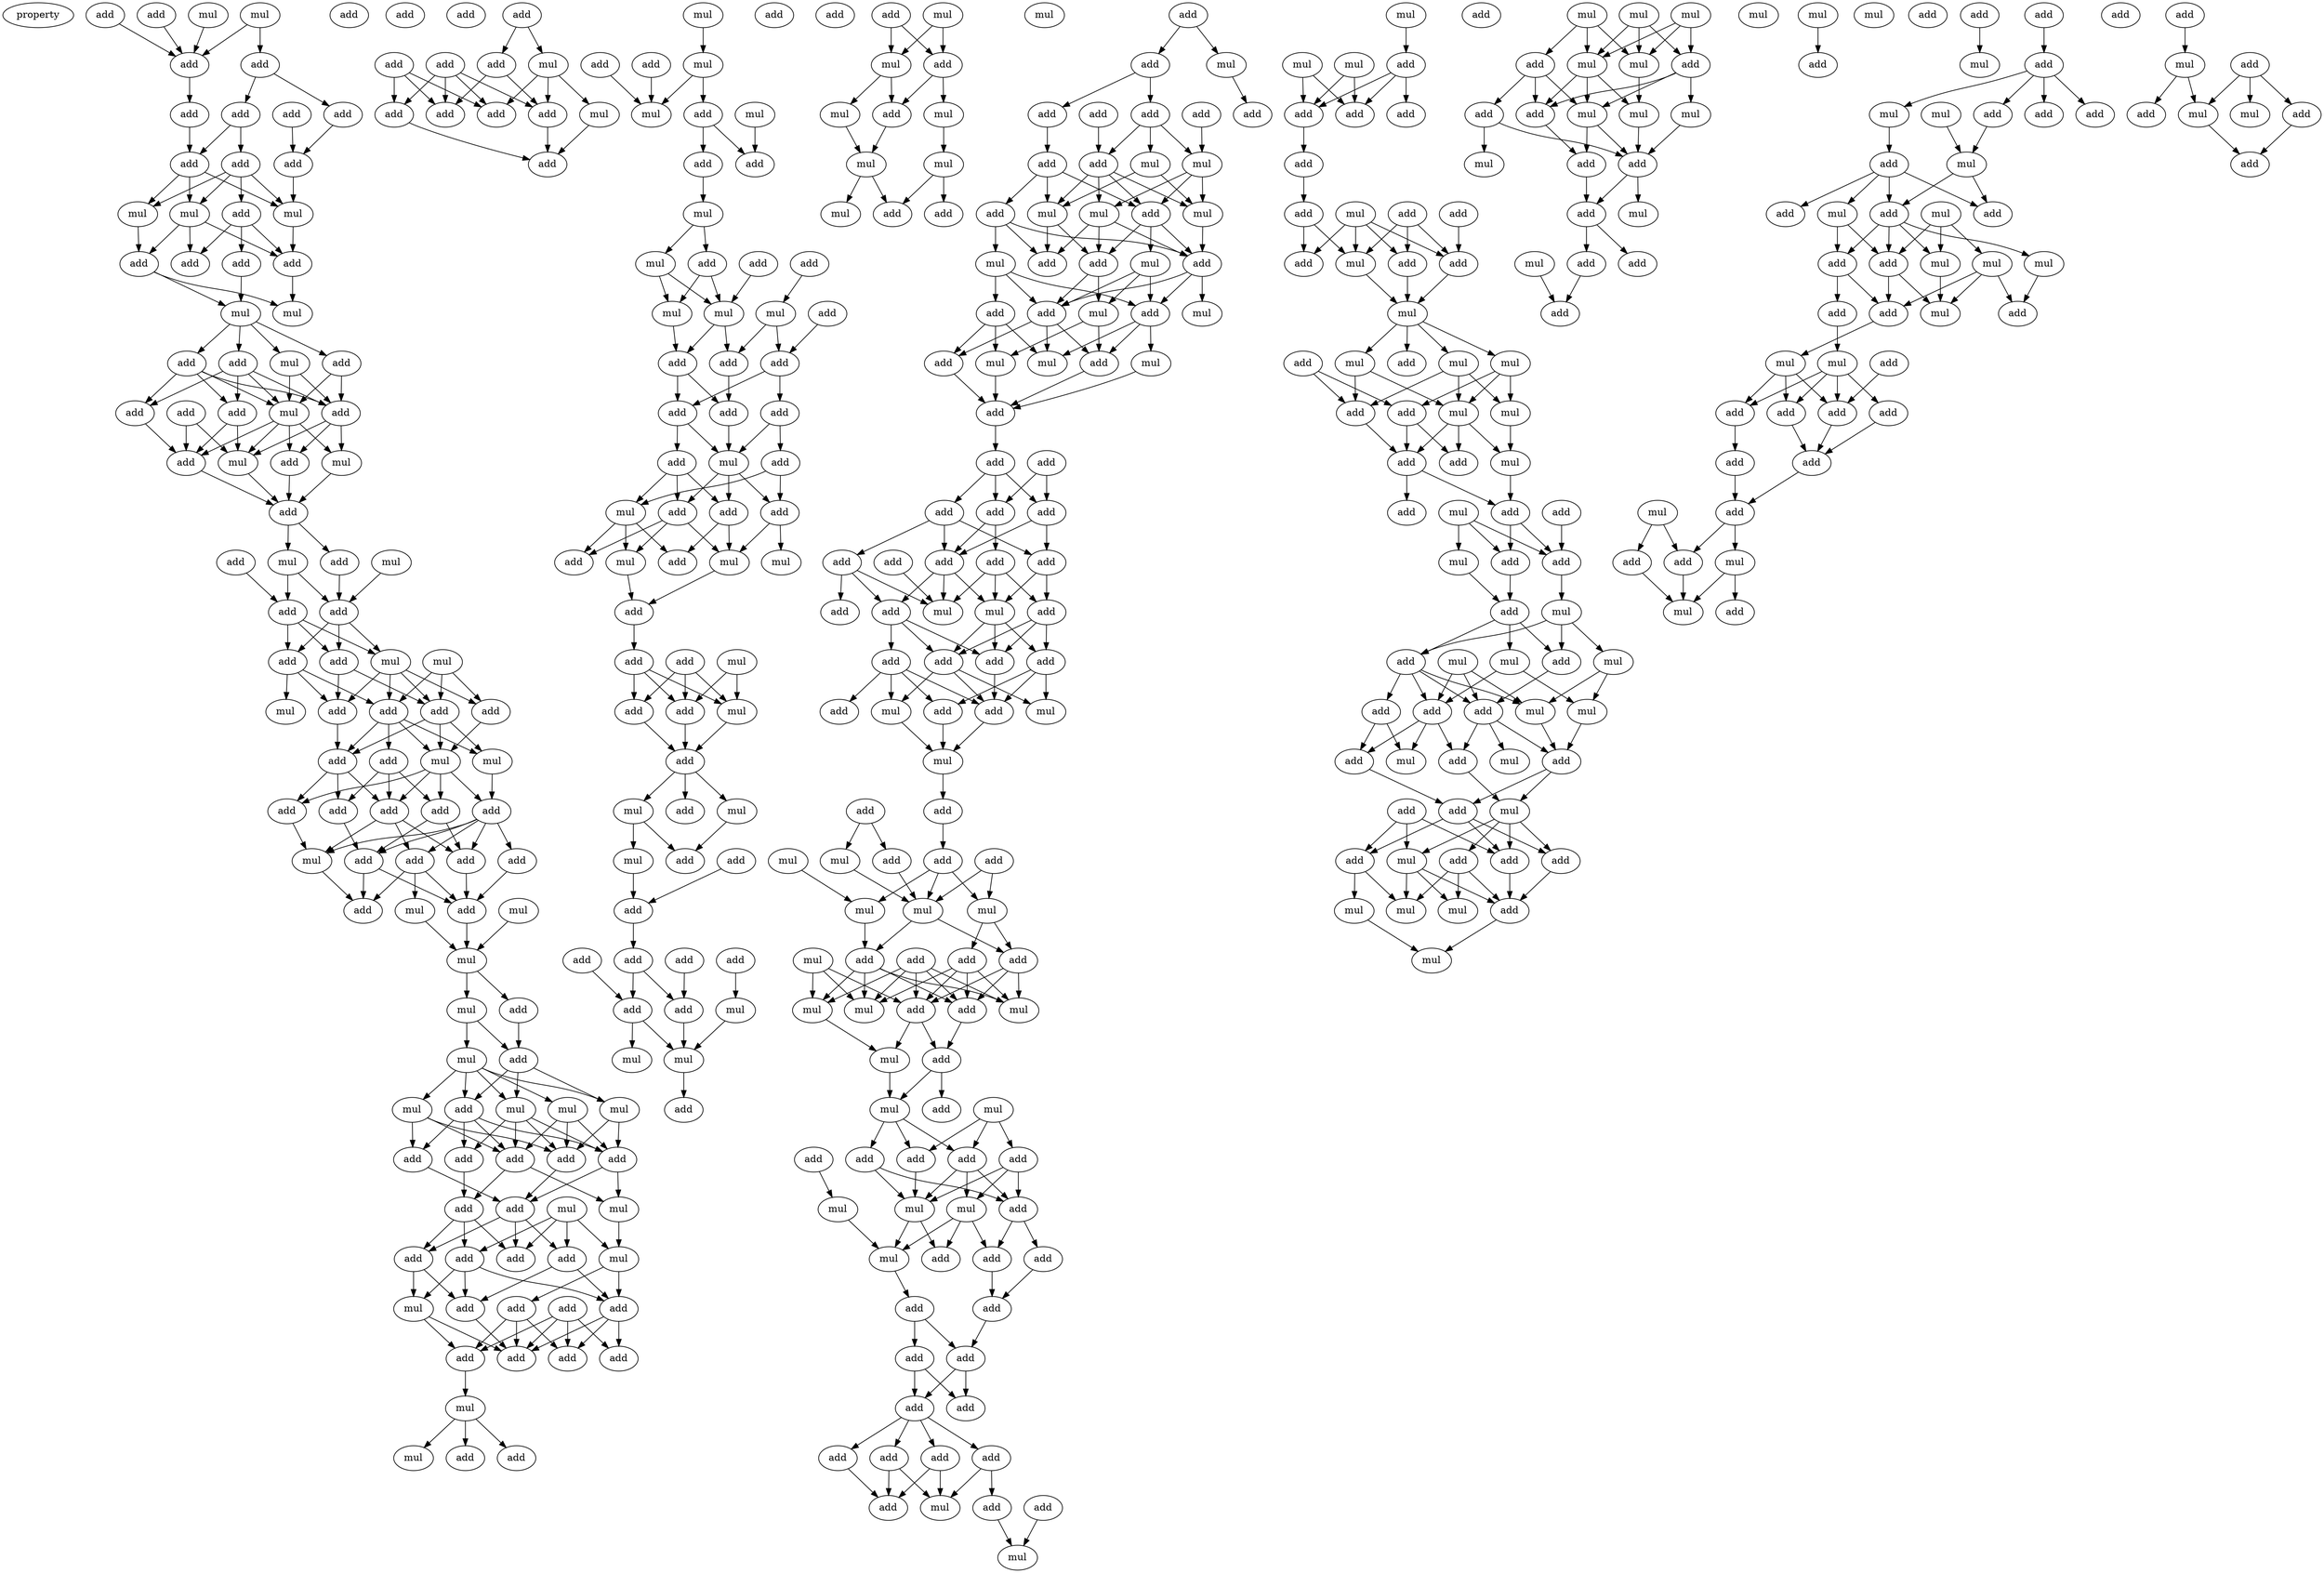 digraph {
    node [fontcolor=black]
    property [mul=2,lf=1.9]
    0 [ label = add ];
    1 [ label = mul ];
    2 [ label = add ];
    3 [ label = mul ];
    4 [ label = add ];
    5 [ label = add ];
    6 [ label = add ];
    7 [ label = add ];
    8 [ label = add ];
    9 [ label = add ];
    10 [ label = add ];
    11 [ label = add ];
    12 [ label = add ];
    13 [ label = add ];
    14 [ label = mul ];
    15 [ label = mul ];
    16 [ label = mul ];
    17 [ label = add ];
    18 [ label = add ];
    19 [ label = add ];
    20 [ label = add ];
    21 [ label = add ];
    22 [ label = mul ];
    23 [ label = mul ];
    24 [ label = add ];
    25 [ label = add ];
    26 [ label = add ];
    27 [ label = mul ];
    28 [ label = add ];
    29 [ label = add ];
    30 [ label = mul ];
    31 [ label = add ];
    32 [ label = add ];
    33 [ label = mul ];
    34 [ label = add ];
    35 [ label = add ];
    36 [ label = mul ];
    37 [ label = add ];
    38 [ label = mul ];
    39 [ label = add ];
    40 [ label = mul ];
    41 [ label = add ];
    42 [ label = add ];
    43 [ label = add ];
    44 [ label = mul ];
    45 [ label = add ];
    46 [ label = add ];
    47 [ label = mul ];
    48 [ label = add ];
    49 [ label = mul ];
    50 [ label = add ];
    51 [ label = add ];
    52 [ label = add ];
    53 [ label = add ];
    54 [ label = add ];
    55 [ label = mul ];
    56 [ label = mul ];
    57 [ label = add ];
    58 [ label = add ];
    59 [ label = add ];
    60 [ label = add ];
    61 [ label = add ];
    62 [ label = add ];
    63 [ label = add ];
    64 [ label = add ];
    65 [ label = add ];
    66 [ label = mul ];
    67 [ label = add ];
    68 [ label = mul ];
    69 [ label = add ];
    70 [ label = mul ];
    71 [ label = add ];
    72 [ label = mul ];
    73 [ label = add ];
    74 [ label = mul ];
    75 [ label = add ];
    76 [ label = mul ];
    77 [ label = mul ];
    78 [ label = mul ];
    79 [ label = mul ];
    80 [ label = mul ];
    81 [ label = add ];
    82 [ label = add ];
    83 [ label = add ];
    84 [ label = add ];
    85 [ label = add ];
    86 [ label = add ];
    87 [ label = mul ];
    88 [ label = mul ];
    89 [ label = add ];
    90 [ label = add ];
    91 [ label = add ];
    92 [ label = add ];
    93 [ label = add ];
    94 [ label = add ];
    95 [ label = mul ];
    96 [ label = add ];
    97 [ label = add ];
    98 [ label = mul ];
    99 [ label = add ];
    100 [ label = add ];
    101 [ label = add ];
    102 [ label = add ];
    103 [ label = add ];
    104 [ label = add ];
    105 [ label = mul ];
    106 [ label = mul ];
    107 [ label = add ];
    108 [ label = add ];
    109 [ label = add ];
    110 [ label = add ];
    111 [ label = add ];
    112 [ label = add ];
    113 [ label = mul ];
    114 [ label = add ];
    115 [ label = add ];
    116 [ label = add ];
    117 [ label = mul ];
    118 [ label = add ];
    119 [ label = add ];
    120 [ label = add ];
    121 [ label = mul ];
    122 [ label = mul ];
    123 [ label = add ];
    124 [ label = add ];
    125 [ label = mul ];
    126 [ label = mul ];
    127 [ label = add ];
    128 [ label = add ];
    129 [ label = add ];
    130 [ label = mul ];
    131 [ label = mul ];
    132 [ label = add ];
    133 [ label = add ];
    134 [ label = add ];
    135 [ label = mul ];
    136 [ label = mul ];
    137 [ label = add ];
    138 [ label = mul ];
    139 [ label = add ];
    140 [ label = add ];
    141 [ label = add ];
    142 [ label = add ];
    143 [ label = add ];
    144 [ label = add ];
    145 [ label = add ];
    146 [ label = add ];
    147 [ label = mul ];
    148 [ label = mul ];
    149 [ label = add ];
    150 [ label = add ];
    151 [ label = add ];
    152 [ label = add ];
    153 [ label = mul ];
    154 [ label = mul ];
    155 [ label = mul ];
    156 [ label = add ];
    157 [ label = add ];
    158 [ label = add ];
    159 [ label = mul ];
    160 [ label = add ];
    161 [ label = add ];
    162 [ label = add ];
    163 [ label = add ];
    164 [ label = mul ];
    165 [ label = add ];
    166 [ label = add ];
    167 [ label = mul ];
    168 [ label = add ];
    169 [ label = mul ];
    170 [ label = add ];
    171 [ label = add ];
    172 [ label = mul ];
    173 [ label = add ];
    174 [ label = add ];
    175 [ label = add ];
    176 [ label = add ];
    177 [ label = add ];
    178 [ label = add ];
    179 [ label = add ];
    180 [ label = mul ];
    181 [ label = mul ];
    182 [ label = mul ];
    183 [ label = add ];
    184 [ label = add ];
    185 [ label = mul ];
    186 [ label = mul ];
    187 [ label = add ];
    188 [ label = mul ];
    189 [ label = add ];
    190 [ label = mul ];
    191 [ label = mul ];
    192 [ label = mul ];
    193 [ label = mul ];
    194 [ label = add ];
    195 [ label = mul ];
    196 [ label = add ];
    197 [ label = add ];
    198 [ label = add ];
    199 [ label = mul ];
    200 [ label = add ];
    201 [ label = add ];
    202 [ label = add ];
    203 [ label = add ];
    204 [ label = add ];
    205 [ label = mul ];
    206 [ label = add ];
    207 [ label = add ];
    208 [ label = mul ];
    209 [ label = add ];
    210 [ label = add ];
    211 [ label = mul ];
    212 [ label = mul ];
    213 [ label = mul ];
    214 [ label = add ];
    215 [ label = mul ];
    216 [ label = add ];
    217 [ label = add ];
    218 [ label = mul ];
    219 [ label = add ];
    220 [ label = add ];
    221 [ label = mul ];
    222 [ label = add ];
    223 [ label = mul ];
    224 [ label = mul ];
    225 [ label = mul ];
    226 [ label = mul ];
    227 [ label = add ];
    228 [ label = add ];
    229 [ label = add ];
    230 [ label = add ];
    231 [ label = add ];
    232 [ label = add ];
    233 [ label = add ];
    234 [ label = add ];
    235 [ label = add ];
    236 [ label = add ];
    237 [ label = add ];
    238 [ label = add ];
    239 [ label = add ];
    240 [ label = mul ];
    241 [ label = add ];
    242 [ label = add ];
    243 [ label = mul ];
    244 [ label = add ];
    245 [ label = add ];
    246 [ label = add ];
    247 [ label = add ];
    248 [ label = add ];
    249 [ label = mul ];
    250 [ label = add ];
    251 [ label = add ];
    252 [ label = add ];
    253 [ label = mul ];
    254 [ label = mul ];
    255 [ label = add ];
    256 [ label = add ];
    257 [ label = add ];
    258 [ label = add ];
    259 [ label = mul ];
    260 [ label = mul ];
    261 [ label = add ];
    262 [ label = mul ];
    263 [ label = mul ];
    264 [ label = mul ];
    265 [ label = add ];
    266 [ label = add ];
    267 [ label = add ];
    268 [ label = mul ];
    269 [ label = add ];
    270 [ label = add ];
    271 [ label = mul ];
    272 [ label = add ];
    273 [ label = mul ];
    274 [ label = mul ];
    275 [ label = add ];
    276 [ label = mul ];
    277 [ label = mul ];
    278 [ label = add ];
    279 [ label = mul ];
    280 [ label = add ];
    281 [ label = add ];
    282 [ label = add ];
    283 [ label = add ];
    284 [ label = add ];
    285 [ label = mul ];
    286 [ label = mul ];
    287 [ label = mul ];
    288 [ label = add ];
    289 [ label = add ];
    290 [ label = add ];
    291 [ label = mul ];
    292 [ label = add ];
    293 [ label = add ];
    294 [ label = add ];
    295 [ label = add ];
    296 [ label = add ];
    297 [ label = add ];
    298 [ label = add ];
    299 [ label = add ];
    300 [ label = add ];
    301 [ label = add ];
    302 [ label = add ];
    303 [ label = mul ];
    304 [ label = add ];
    305 [ label = add ];
    306 [ label = add ];
    307 [ label = mul ];
    308 [ label = mul ];
    309 [ label = add ];
    310 [ label = mul ];
    311 [ label = add ];
    312 [ label = mul ];
    313 [ label = add ];
    314 [ label = add ];
    315 [ label = add ];
    316 [ label = add ];
    317 [ label = add ];
    318 [ label = mul ];
    319 [ label = add ];
    320 [ label = add ];
    321 [ label = add ];
    322 [ label = add ];
    323 [ label = add ];
    324 [ label = mul ];
    325 [ label = mul ];
    326 [ label = add ];
    327 [ label = mul ];
    328 [ label = mul ];
    329 [ label = mul ];
    330 [ label = add ];
    331 [ label = add ];
    332 [ label = mul ];
    333 [ label = mul ];
    334 [ label = add ];
    335 [ label = mul ];
    336 [ label = add ];
    337 [ label = add ];
    338 [ label = add ];
    339 [ label = add ];
    340 [ label = add ];
    341 [ label = mul ];
    342 [ label = add ];
    343 [ label = add ];
    344 [ label = mul ];
    345 [ label = add ];
    346 [ label = mul ];
    347 [ label = mul ];
    348 [ label = add ];
    349 [ label = mul ];
    350 [ label = add ];
    351 [ label = mul ];
    352 [ label = add ];
    353 [ label = add ];
    354 [ label = mul ];
    355 [ label = add ];
    356 [ label = mul ];
    357 [ label = add ];
    358 [ label = add ];
    359 [ label = mul ];
    360 [ label = mul ];
    361 [ label = add ];
    362 [ label = add ];
    363 [ label = mul ];
    364 [ label = add ];
    365 [ label = mul ];
    366 [ label = add ];
    367 [ label = add ];
    368 [ label = add ];
    369 [ label = add ];
    370 [ label = mul ];
    371 [ label = mul ];
    372 [ label = mul ];
    373 [ label = add ];
    374 [ label = mul ];
    375 [ label = mul ];
    376 [ label = mul ];
    377 [ label = mul ];
    378 [ label = add ];
    379 [ label = mul ];
    380 [ label = add ];
    381 [ label = mul ];
    382 [ label = add ];
    383 [ label = mul ];
    384 [ label = mul ];
    385 [ label = add ];
    386 [ label = mul ];
    387 [ label = mul ];
    388 [ label = add ];
    389 [ label = add ];
    390 [ label = add ];
    391 [ label = mul ];
    392 [ label = mul ];
    393 [ label = add ];
    394 [ label = mul ];
    395 [ label = add ];
    396 [ label = add ];
    397 [ label = mul ];
    398 [ label = mul ];
    399 [ label = add ];
    400 [ label = add ];
    401 [ label = add ];
    402 [ label = mul ];
    403 [ label = add ];
    404 [ label = add ];
    405 [ label = mul ];
    406 [ label = mul ];
    407 [ label = add ];
    408 [ label = add ];
    409 [ label = add ];
    410 [ label = mul ];
    411 [ label = add ];
    412 [ label = add ];
    413 [ label = add ];
    414 [ label = mul ];
    415 [ label = mul ];
    416 [ label = add ];
    417 [ label = add ];
    418 [ label = add ];
    419 [ label = mul ];
    420 [ label = mul ];
    421 [ label = mul ];
    422 [ label = add ];
    423 [ label = add ];
    424 [ label = add ];
    425 [ label = mul ];
    426 [ label = mul ];
    427 [ label = mul ];
    428 [ label = add ];
    429 [ label = add ];
    430 [ label = add ];
    431 [ label = add ];
    432 [ label = add ];
    433 [ label = add ];
    434 [ label = add ];
    435 [ label = add ];
    436 [ label = add ];
    437 [ label = mul ];
    438 [ label = add ];
    439 [ label = add ];
    440 [ label = mul ];
    441 [ label = mul ];
    442 [ label = add ];
    443 [ label = add ];
    444 [ label = mul ];
    445 [ label = add ];
    446 [ label = mul ];
    447 [ label = add ];
    448 [ label = mul ];
    449 [ label = add ];
    450 [ label = add ];
    0 -> 5 [ name = 0 ];
    1 -> 5 [ name = 1 ];
    3 -> 5 [ name = 2 ];
    3 -> 6 [ name = 3 ];
    4 -> 5 [ name = 4 ];
    5 -> 10 [ name = 5 ];
    6 -> 8 [ name = 6 ];
    6 -> 9 [ name = 7 ];
    7 -> 12 [ name = 8 ];
    8 -> 11 [ name = 9 ];
    8 -> 13 [ name = 10 ];
    9 -> 12 [ name = 11 ];
    10 -> 13 [ name = 12 ];
    11 -> 14 [ name = 13 ];
    11 -> 15 [ name = 14 ];
    11 -> 16 [ name = 15 ];
    11 -> 17 [ name = 16 ];
    12 -> 16 [ name = 17 ];
    13 -> 14 [ name = 18 ];
    13 -> 15 [ name = 19 ];
    13 -> 16 [ name = 20 ];
    14 -> 18 [ name = 21 ];
    14 -> 19 [ name = 22 ];
    14 -> 21 [ name = 23 ];
    15 -> 21 [ name = 24 ];
    16 -> 18 [ name = 25 ];
    17 -> 18 [ name = 26 ];
    17 -> 19 [ name = 27 ];
    17 -> 20 [ name = 28 ];
    18 -> 23 [ name = 29 ];
    20 -> 22 [ name = 30 ];
    21 -> 22 [ name = 31 ];
    21 -> 23 [ name = 32 ];
    22 -> 24 [ name = 33 ];
    22 -> 25 [ name = 34 ];
    22 -> 26 [ name = 35 ];
    22 -> 27 [ name = 36 ];
    24 -> 28 [ name = 37 ];
    24 -> 29 [ name = 38 ];
    24 -> 30 [ name = 39 ];
    24 -> 31 [ name = 40 ];
    25 -> 28 [ name = 41 ];
    25 -> 29 [ name = 42 ];
    25 -> 30 [ name = 43 ];
    25 -> 31 [ name = 44 ];
    26 -> 29 [ name = 45 ];
    26 -> 30 [ name = 46 ];
    27 -> 29 [ name = 47 ];
    27 -> 30 [ name = 48 ];
    28 -> 34 [ name = 49 ];
    28 -> 36 [ name = 50 ];
    29 -> 33 [ name = 51 ];
    29 -> 35 [ name = 52 ];
    29 -> 36 [ name = 53 ];
    30 -> 33 [ name = 54 ];
    30 -> 34 [ name = 55 ];
    30 -> 35 [ name = 56 ];
    30 -> 36 [ name = 57 ];
    31 -> 34 [ name = 58 ];
    32 -> 34 [ name = 59 ];
    32 -> 36 [ name = 60 ];
    33 -> 37 [ name = 61 ];
    34 -> 37 [ name = 62 ];
    35 -> 37 [ name = 63 ];
    36 -> 37 [ name = 64 ];
    37 -> 38 [ name = 65 ];
    37 -> 39 [ name = 66 ];
    38 -> 42 [ name = 67 ];
    38 -> 43 [ name = 68 ];
    39 -> 43 [ name = 69 ];
    40 -> 43 [ name = 70 ];
    41 -> 42 [ name = 71 ];
    42 -> 44 [ name = 72 ];
    42 -> 45 [ name = 73 ];
    42 -> 46 [ name = 74 ];
    43 -> 44 [ name = 75 ];
    43 -> 45 [ name = 76 ];
    43 -> 46 [ name = 77 ];
    44 -> 48 [ name = 78 ];
    44 -> 50 [ name = 79 ];
    44 -> 51 [ name = 80 ];
    44 -> 52 [ name = 81 ];
    45 -> 48 [ name = 82 ];
    45 -> 50 [ name = 83 ];
    46 -> 48 [ name = 84 ];
    46 -> 49 [ name = 85 ];
    46 -> 51 [ name = 86 ];
    47 -> 50 [ name = 87 ];
    47 -> 51 [ name = 88 ];
    47 -> 52 [ name = 89 ];
    48 -> 53 [ name = 90 ];
    50 -> 53 [ name = 91 ];
    50 -> 55 [ name = 92 ];
    50 -> 56 [ name = 93 ];
    51 -> 53 [ name = 94 ];
    51 -> 54 [ name = 95 ];
    51 -> 55 [ name = 96 ];
    51 -> 56 [ name = 97 ];
    52 -> 55 [ name = 98 ];
    53 -> 57 [ name = 99 ];
    53 -> 59 [ name = 100 ];
    53 -> 61 [ name = 101 ];
    54 -> 57 [ name = 102 ];
    54 -> 58 [ name = 103 ];
    54 -> 59 [ name = 104 ];
    55 -> 57 [ name = 105 ];
    55 -> 58 [ name = 106 ];
    55 -> 60 [ name = 107 ];
    55 -> 61 [ name = 108 ];
    56 -> 60 [ name = 109 ];
    57 -> 62 [ name = 110 ];
    57 -> 64 [ name = 111 ];
    57 -> 66 [ name = 112 ];
    58 -> 64 [ name = 113 ];
    58 -> 65 [ name = 114 ];
    59 -> 65 [ name = 115 ];
    60 -> 62 [ name = 116 ];
    60 -> 63 [ name = 117 ];
    60 -> 64 [ name = 118 ];
    60 -> 65 [ name = 119 ];
    60 -> 66 [ name = 120 ];
    61 -> 66 [ name = 121 ];
    62 -> 67 [ name = 122 ];
    62 -> 70 [ name = 123 ];
    62 -> 71 [ name = 124 ];
    63 -> 67 [ name = 125 ];
    64 -> 67 [ name = 126 ];
    65 -> 67 [ name = 127 ];
    65 -> 71 [ name = 128 ];
    66 -> 71 [ name = 129 ];
    67 -> 72 [ name = 130 ];
    68 -> 72 [ name = 131 ];
    70 -> 72 [ name = 132 ];
    72 -> 73 [ name = 133 ];
    72 -> 74 [ name = 134 ];
    73 -> 75 [ name = 135 ];
    74 -> 75 [ name = 136 ];
    74 -> 76 [ name = 137 ];
    75 -> 79 [ name = 138 ];
    75 -> 80 [ name = 139 ];
    75 -> 81 [ name = 140 ];
    76 -> 77 [ name = 141 ];
    76 -> 78 [ name = 142 ];
    76 -> 79 [ name = 143 ];
    76 -> 80 [ name = 144 ];
    76 -> 81 [ name = 145 ];
    77 -> 82 [ name = 146 ];
    77 -> 85 [ name = 147 ];
    77 -> 86 [ name = 148 ];
    78 -> 84 [ name = 149 ];
    78 -> 85 [ name = 150 ];
    78 -> 86 [ name = 151 ];
    79 -> 84 [ name = 152 ];
    79 -> 85 [ name = 153 ];
    80 -> 83 [ name = 154 ];
    80 -> 84 [ name = 155 ];
    80 -> 85 [ name = 156 ];
    80 -> 86 [ name = 157 ];
    81 -> 82 [ name = 158 ];
    81 -> 83 [ name = 159 ];
    81 -> 84 [ name = 160 ];
    81 -> 86 [ name = 161 ];
    82 -> 90 [ name = 162 ];
    83 -> 89 [ name = 163 ];
    84 -> 88 [ name = 164 ];
    84 -> 90 [ name = 165 ];
    85 -> 90 [ name = 166 ];
    86 -> 88 [ name = 167 ];
    86 -> 89 [ name = 168 ];
    87 -> 91 [ name = 169 ];
    87 -> 92 [ name = 170 ];
    87 -> 94 [ name = 171 ];
    87 -> 95 [ name = 172 ];
    88 -> 95 [ name = 173 ];
    89 -> 92 [ name = 174 ];
    89 -> 93 [ name = 175 ];
    89 -> 94 [ name = 176 ];
    90 -> 91 [ name = 177 ];
    90 -> 92 [ name = 178 ];
    90 -> 93 [ name = 179 ];
    91 -> 96 [ name = 180 ];
    91 -> 99 [ name = 181 ];
    93 -> 98 [ name = 182 ];
    93 -> 99 [ name = 183 ];
    94 -> 96 [ name = 184 ];
    94 -> 98 [ name = 185 ];
    94 -> 99 [ name = 186 ];
    95 -> 96 [ name = 187 ];
    95 -> 97 [ name = 188 ];
    96 -> 101 [ name = 189 ];
    96 -> 103 [ name = 190 ];
    96 -> 104 [ name = 191 ];
    97 -> 101 [ name = 192 ];
    97 -> 102 [ name = 193 ];
    97 -> 103 [ name = 194 ];
    98 -> 101 [ name = 195 ];
    98 -> 102 [ name = 196 ];
    99 -> 101 [ name = 197 ];
    100 -> 101 [ name = 198 ];
    100 -> 102 [ name = 199 ];
    100 -> 103 [ name = 200 ];
    100 -> 104 [ name = 201 ];
    102 -> 105 [ name = 202 ];
    105 -> 106 [ name = 203 ];
    105 -> 107 [ name = 204 ];
    105 -> 108 [ name = 205 ];
    110 -> 112 [ name = 206 ];
    110 -> 113 [ name = 207 ];
    111 -> 115 [ name = 208 ];
    111 -> 116 [ name = 209 ];
    111 -> 118 [ name = 210 ];
    111 -> 119 [ name = 211 ];
    112 -> 116 [ name = 212 ];
    112 -> 118 [ name = 213 ];
    113 -> 115 [ name = 214 ];
    113 -> 117 [ name = 215 ];
    113 -> 118 [ name = 216 ];
    114 -> 115 [ name = 217 ];
    114 -> 116 [ name = 218 ];
    114 -> 119 [ name = 219 ];
    117 -> 120 [ name = 220 ];
    118 -> 120 [ name = 221 ];
    119 -> 120 [ name = 222 ];
    121 -> 122 [ name = 223 ];
    122 -> 126 [ name = 224 ];
    122 -> 127 [ name = 225 ];
    123 -> 126 [ name = 226 ];
    124 -> 126 [ name = 227 ];
    125 -> 129 [ name = 228 ];
    127 -> 128 [ name = 229 ];
    127 -> 129 [ name = 230 ];
    128 -> 130 [ name = 231 ];
    130 -> 131 [ name = 232 ];
    130 -> 133 [ name = 233 ];
    131 -> 135 [ name = 234 ];
    131 -> 136 [ name = 235 ];
    132 -> 135 [ name = 236 ];
    133 -> 135 [ name = 237 ];
    133 -> 136 [ name = 238 ];
    134 -> 138 [ name = 239 ];
    135 -> 139 [ name = 240 ];
    135 -> 140 [ name = 241 ];
    136 -> 139 [ name = 242 ];
    137 -> 141 [ name = 243 ];
    138 -> 140 [ name = 244 ];
    138 -> 141 [ name = 245 ];
    139 -> 142 [ name = 246 ];
    139 -> 143 [ name = 247 ];
    140 -> 143 [ name = 248 ];
    141 -> 142 [ name = 249 ];
    141 -> 144 [ name = 250 ];
    142 -> 146 [ name = 251 ];
    142 -> 147 [ name = 252 ];
    143 -> 147 [ name = 253 ];
    144 -> 145 [ name = 254 ];
    144 -> 147 [ name = 255 ];
    145 -> 148 [ name = 256 ];
    145 -> 150 [ name = 257 ];
    146 -> 148 [ name = 258 ];
    146 -> 149 [ name = 259 ];
    146 -> 151 [ name = 260 ];
    147 -> 149 [ name = 261 ];
    147 -> 150 [ name = 262 ];
    147 -> 151 [ name = 263 ];
    148 -> 152 [ name = 264 ];
    148 -> 154 [ name = 265 ];
    148 -> 156 [ name = 266 ];
    149 -> 152 [ name = 267 ];
    149 -> 153 [ name = 268 ];
    149 -> 154 [ name = 269 ];
    150 -> 153 [ name = 270 ];
    150 -> 155 [ name = 271 ];
    151 -> 153 [ name = 272 ];
    151 -> 156 [ name = 273 ];
    153 -> 157 [ name = 274 ];
    154 -> 157 [ name = 275 ];
    157 -> 160 [ name = 276 ];
    158 -> 162 [ name = 277 ];
    158 -> 163 [ name = 278 ];
    158 -> 164 [ name = 279 ];
    159 -> 163 [ name = 280 ];
    159 -> 164 [ name = 281 ];
    160 -> 162 [ name = 282 ];
    160 -> 163 [ name = 283 ];
    160 -> 164 [ name = 284 ];
    162 -> 166 [ name = 285 ];
    163 -> 166 [ name = 286 ];
    164 -> 166 [ name = 287 ];
    166 -> 167 [ name = 288 ];
    166 -> 168 [ name = 289 ];
    166 -> 169 [ name = 290 ];
    167 -> 170 [ name = 291 ];
    167 -> 172 [ name = 292 ];
    169 -> 170 [ name = 293 ];
    171 -> 173 [ name = 294 ];
    172 -> 173 [ name = 295 ];
    173 -> 174 [ name = 296 ];
    174 -> 178 [ name = 297 ];
    174 -> 179 [ name = 298 ];
    175 -> 180 [ name = 299 ];
    176 -> 178 [ name = 300 ];
    177 -> 179 [ name = 301 ];
    178 -> 181 [ name = 302 ];
    178 -> 182 [ name = 303 ];
    179 -> 182 [ name = 304 ];
    180 -> 182 [ name = 305 ];
    182 -> 183 [ name = 306 ];
    184 -> 187 [ name = 307 ];
    184 -> 188 [ name = 308 ];
    185 -> 187 [ name = 309 ];
    185 -> 188 [ name = 310 ];
    187 -> 189 [ name = 311 ];
    187 -> 190 [ name = 312 ];
    188 -> 189 [ name = 313 ];
    188 -> 191 [ name = 314 ];
    189 -> 192 [ name = 315 ];
    190 -> 193 [ name = 316 ];
    191 -> 192 [ name = 317 ];
    192 -> 195 [ name = 318 ];
    192 -> 196 [ name = 319 ];
    193 -> 194 [ name = 320 ];
    193 -> 196 [ name = 321 ];
    197 -> 198 [ name = 322 ];
    197 -> 199 [ name = 323 ];
    198 -> 200 [ name = 324 ];
    198 -> 204 [ name = 325 ];
    199 -> 203 [ name = 326 ];
    200 -> 205 [ name = 327 ];
    200 -> 206 [ name = 328 ];
    200 -> 208 [ name = 329 ];
    201 -> 206 [ name = 330 ];
    202 -> 205 [ name = 331 ];
    204 -> 207 [ name = 332 ];
    205 -> 210 [ name = 333 ];
    205 -> 212 [ name = 334 ];
    205 -> 213 [ name = 335 ];
    206 -> 210 [ name = 336 ];
    206 -> 211 [ name = 337 ];
    206 -> 212 [ name = 338 ];
    206 -> 213 [ name = 339 ];
    207 -> 209 [ name = 340 ];
    207 -> 210 [ name = 341 ];
    207 -> 211 [ name = 342 ];
    208 -> 211 [ name = 343 ];
    208 -> 212 [ name = 344 ];
    209 -> 214 [ name = 345 ];
    209 -> 217 [ name = 346 ];
    209 -> 218 [ name = 347 ];
    210 -> 214 [ name = 348 ];
    210 -> 215 [ name = 349 ];
    210 -> 216 [ name = 350 ];
    211 -> 216 [ name = 351 ];
    211 -> 217 [ name = 352 ];
    212 -> 214 [ name = 353 ];
    213 -> 214 [ name = 354 ];
    213 -> 216 [ name = 355 ];
    213 -> 217 [ name = 356 ];
    214 -> 219 [ name = 357 ];
    214 -> 220 [ name = 358 ];
    214 -> 221 [ name = 359 ];
    215 -> 219 [ name = 360 ];
    215 -> 220 [ name = 361 ];
    215 -> 223 [ name = 362 ];
    216 -> 219 [ name = 363 ];
    216 -> 223 [ name = 364 ];
    218 -> 219 [ name = 365 ];
    218 -> 220 [ name = 366 ];
    218 -> 222 [ name = 367 ];
    219 -> 226 [ name = 368 ];
    219 -> 227 [ name = 369 ];
    219 -> 228 [ name = 370 ];
    220 -> 224 [ name = 371 ];
    220 -> 226 [ name = 372 ];
    220 -> 228 [ name = 373 ];
    222 -> 225 [ name = 374 ];
    222 -> 226 [ name = 375 ];
    222 -> 227 [ name = 376 ];
    223 -> 225 [ name = 377 ];
    223 -> 228 [ name = 378 ];
    224 -> 229 [ name = 379 ];
    225 -> 229 [ name = 380 ];
    227 -> 229 [ name = 381 ];
    228 -> 229 [ name = 382 ];
    229 -> 230 [ name = 383 ];
    230 -> 232 [ name = 384 ];
    230 -> 233 [ name = 385 ];
    230 -> 234 [ name = 386 ];
    231 -> 232 [ name = 387 ];
    231 -> 234 [ name = 388 ];
    232 -> 235 [ name = 389 ];
    232 -> 237 [ name = 390 ];
    233 -> 236 [ name = 391 ];
    233 -> 237 [ name = 392 ];
    233 -> 238 [ name = 393 ];
    234 -> 237 [ name = 394 ];
    234 -> 238 [ name = 395 ];
    235 -> 240 [ name = 396 ];
    235 -> 242 [ name = 397 ];
    235 -> 243 [ name = 398 ];
    236 -> 240 [ name = 399 ];
    236 -> 241 [ name = 400 ];
    236 -> 244 [ name = 401 ];
    237 -> 240 [ name = 402 ];
    237 -> 243 [ name = 403 ];
    237 -> 244 [ name = 404 ];
    238 -> 242 [ name = 405 ];
    238 -> 243 [ name = 406 ];
    239 -> 240 [ name = 407 ];
    242 -> 245 [ name = 408 ];
    242 -> 246 [ name = 409 ];
    242 -> 247 [ name = 410 ];
    243 -> 245 [ name = 411 ];
    243 -> 246 [ name = 412 ];
    243 -> 247 [ name = 413 ];
    244 -> 246 [ name = 414 ];
    244 -> 247 [ name = 415 ];
    244 -> 248 [ name = 416 ];
    245 -> 250 [ name = 417 ];
    245 -> 252 [ name = 418 ];
    245 -> 253 [ name = 419 ];
    246 -> 252 [ name = 420 ];
    247 -> 249 [ name = 421 ];
    247 -> 252 [ name = 422 ];
    247 -> 253 [ name = 423 ];
    248 -> 249 [ name = 424 ];
    248 -> 250 [ name = 425 ];
    248 -> 251 [ name = 426 ];
    248 -> 252 [ name = 427 ];
    249 -> 254 [ name = 428 ];
    250 -> 254 [ name = 429 ];
    252 -> 254 [ name = 430 ];
    254 -> 256 [ name = 431 ];
    255 -> 259 [ name = 432 ];
    255 -> 261 [ name = 433 ];
    256 -> 257 [ name = 434 ];
    257 -> 262 [ name = 435 ];
    257 -> 263 [ name = 436 ];
    257 -> 264 [ name = 437 ];
    258 -> 262 [ name = 438 ];
    258 -> 264 [ name = 439 ];
    259 -> 264 [ name = 440 ];
    260 -> 263 [ name = 441 ];
    261 -> 264 [ name = 442 ];
    262 -> 266 [ name = 443 ];
    262 -> 267 [ name = 444 ];
    263 -> 265 [ name = 445 ];
    264 -> 265 [ name = 446 ];
    264 -> 267 [ name = 447 ];
    265 -> 271 [ name = 448 ];
    265 -> 272 [ name = 449 ];
    265 -> 273 [ name = 450 ];
    265 -> 274 [ name = 451 ];
    266 -> 270 [ name = 452 ];
    266 -> 272 [ name = 453 ];
    266 -> 273 [ name = 454 ];
    266 -> 274 [ name = 455 ];
    267 -> 270 [ name = 456 ];
    267 -> 272 [ name = 457 ];
    267 -> 273 [ name = 458 ];
    268 -> 270 [ name = 459 ];
    268 -> 271 [ name = 460 ];
    268 -> 274 [ name = 461 ];
    269 -> 270 [ name = 462 ];
    269 -> 271 [ name = 463 ];
    269 -> 272 [ name = 464 ];
    269 -> 273 [ name = 465 ];
    269 -> 274 [ name = 466 ];
    270 -> 275 [ name = 467 ];
    270 -> 276 [ name = 468 ];
    271 -> 276 [ name = 469 ];
    272 -> 275 [ name = 470 ];
    275 -> 277 [ name = 471 ];
    275 -> 278 [ name = 472 ];
    276 -> 277 [ name = 473 ];
    277 -> 280 [ name = 474 ];
    277 -> 283 [ name = 475 ];
    277 -> 284 [ name = 476 ];
    279 -> 280 [ name = 477 ];
    279 -> 281 [ name = 478 ];
    279 -> 284 [ name = 479 ];
    280 -> 286 [ name = 480 ];
    281 -> 285 [ name = 481 ];
    281 -> 286 [ name = 482 ];
    281 -> 288 [ name = 483 ];
    282 -> 287 [ name = 484 ];
    283 -> 286 [ name = 485 ];
    283 -> 288 [ name = 486 ];
    284 -> 285 [ name = 487 ];
    284 -> 286 [ name = 488 ];
    284 -> 288 [ name = 489 ];
    285 -> 290 [ name = 490 ];
    285 -> 291 [ name = 491 ];
    285 -> 292 [ name = 492 ];
    286 -> 291 [ name = 493 ];
    286 -> 292 [ name = 494 ];
    287 -> 291 [ name = 495 ];
    288 -> 289 [ name = 496 ];
    288 -> 290 [ name = 497 ];
    289 -> 293 [ name = 498 ];
    290 -> 293 [ name = 499 ];
    291 -> 294 [ name = 500 ];
    293 -> 296 [ name = 501 ];
    294 -> 295 [ name = 502 ];
    294 -> 296 [ name = 503 ];
    295 -> 297 [ name = 504 ];
    295 -> 298 [ name = 505 ];
    296 -> 297 [ name = 506 ];
    296 -> 298 [ name = 507 ];
    298 -> 299 [ name = 508 ];
    298 -> 300 [ name = 509 ];
    298 -> 301 [ name = 510 ];
    298 -> 302 [ name = 511 ];
    299 -> 303 [ name = 512 ];
    299 -> 305 [ name = 513 ];
    300 -> 305 [ name = 514 ];
    301 -> 303 [ name = 515 ];
    301 -> 305 [ name = 516 ];
    302 -> 303 [ name = 517 ];
    302 -> 304 [ name = 518 ];
    304 -> 307 [ name = 519 ];
    306 -> 307 [ name = 520 ];
    308 -> 309 [ name = 521 ];
    309 -> 313 [ name = 522 ];
    309 -> 314 [ name = 523 ];
    309 -> 315 [ name = 524 ];
    310 -> 313 [ name = 525 ];
    310 -> 315 [ name = 526 ];
    312 -> 313 [ name = 527 ];
    312 -> 315 [ name = 528 ];
    315 -> 316 [ name = 529 ];
    316 -> 320 [ name = 530 ];
    317 -> 323 [ name = 531 ];
    318 -> 321 [ name = 532 ];
    318 -> 322 [ name = 533 ];
    318 -> 323 [ name = 534 ];
    318 -> 324 [ name = 535 ];
    319 -> 321 [ name = 536 ];
    319 -> 323 [ name = 537 ];
    319 -> 324 [ name = 538 ];
    320 -> 322 [ name = 539 ];
    320 -> 324 [ name = 540 ];
    321 -> 325 [ name = 541 ];
    323 -> 325 [ name = 542 ];
    324 -> 325 [ name = 543 ];
    325 -> 327 [ name = 544 ];
    325 -> 328 [ name = 545 ];
    325 -> 329 [ name = 546 ];
    325 -> 330 [ name = 547 ];
    326 -> 331 [ name = 548 ];
    326 -> 334 [ name = 549 ];
    327 -> 332 [ name = 550 ];
    327 -> 333 [ name = 551 ];
    327 -> 334 [ name = 552 ];
    328 -> 331 [ name = 553 ];
    328 -> 333 [ name = 554 ];
    329 -> 331 [ name = 555 ];
    329 -> 332 [ name = 556 ];
    329 -> 333 [ name = 557 ];
    331 -> 336 [ name = 558 ];
    332 -> 335 [ name = 559 ];
    333 -> 335 [ name = 560 ];
    333 -> 336 [ name = 561 ];
    333 -> 337 [ name = 562 ];
    334 -> 336 [ name = 563 ];
    334 -> 337 [ name = 564 ];
    335 -> 339 [ name = 565 ];
    336 -> 338 [ name = 566 ];
    336 -> 339 [ name = 567 ];
    339 -> 342 [ name = 568 ];
    339 -> 343 [ name = 569 ];
    340 -> 342 [ name = 570 ];
    341 -> 342 [ name = 571 ];
    341 -> 343 [ name = 572 ];
    341 -> 344 [ name = 573 ];
    342 -> 346 [ name = 574 ];
    343 -> 345 [ name = 575 ];
    344 -> 345 [ name = 576 ];
    345 -> 348 [ name = 577 ];
    345 -> 350 [ name = 578 ];
    345 -> 351 [ name = 579 ];
    346 -> 347 [ name = 580 ];
    346 -> 348 [ name = 581 ];
    346 -> 350 [ name = 582 ];
    347 -> 354 [ name = 583 ];
    347 -> 356 [ name = 584 ];
    348 -> 355 [ name = 585 ];
    349 -> 353 [ name = 586 ];
    349 -> 354 [ name = 587 ];
    349 -> 355 [ name = 588 ];
    350 -> 352 [ name = 589 ];
    350 -> 353 [ name = 590 ];
    350 -> 354 [ name = 591 ];
    350 -> 355 [ name = 592 ];
    351 -> 353 [ name = 593 ];
    351 -> 356 [ name = 594 ];
    352 -> 357 [ name = 595 ];
    352 -> 360 [ name = 596 ];
    353 -> 357 [ name = 597 ];
    353 -> 358 [ name = 598 ];
    353 -> 360 [ name = 599 ];
    354 -> 361 [ name = 600 ];
    355 -> 358 [ name = 601 ];
    355 -> 359 [ name = 602 ];
    355 -> 361 [ name = 603 ];
    356 -> 361 [ name = 604 ];
    357 -> 362 [ name = 605 ];
    358 -> 363 [ name = 606 ];
    361 -> 362 [ name = 607 ];
    361 -> 363 [ name = 608 ];
    362 -> 367 [ name = 609 ];
    362 -> 368 [ name = 610 ];
    362 -> 369 [ name = 611 ];
    363 -> 365 [ name = 612 ];
    363 -> 366 [ name = 613 ];
    363 -> 367 [ name = 614 ];
    363 -> 368 [ name = 615 ];
    364 -> 365 [ name = 616 ];
    364 -> 368 [ name = 617 ];
    364 -> 369 [ name = 618 ];
    365 -> 370 [ name = 619 ];
    365 -> 371 [ name = 620 ];
    365 -> 373 [ name = 621 ];
    366 -> 370 [ name = 622 ];
    366 -> 371 [ name = 623 ];
    366 -> 373 [ name = 624 ];
    367 -> 373 [ name = 625 ];
    368 -> 373 [ name = 626 ];
    369 -> 370 [ name = 627 ];
    369 -> 372 [ name = 628 ];
    372 -> 374 [ name = 629 ];
    373 -> 374 [ name = 630 ];
    375 -> 379 [ name = 631 ];
    375 -> 380 [ name = 632 ];
    375 -> 381 [ name = 633 ];
    376 -> 379 [ name = 634 ];
    376 -> 380 [ name = 635 ];
    376 -> 381 [ name = 636 ];
    377 -> 378 [ name = 637 ];
    377 -> 379 [ name = 638 ];
    377 -> 381 [ name = 639 ];
    378 -> 382 [ name = 640 ];
    378 -> 383 [ name = 641 ];
    378 -> 385 [ name = 642 ];
    379 -> 384 [ name = 643 ];
    380 -> 383 [ name = 644 ];
    380 -> 385 [ name = 645 ];
    380 -> 386 [ name = 646 ];
    381 -> 383 [ name = 647 ];
    381 -> 384 [ name = 648 ];
    381 -> 385 [ name = 649 ];
    382 -> 387 [ name = 650 ];
    382 -> 389 [ name = 651 ];
    383 -> 388 [ name = 652 ];
    383 -> 389 [ name = 653 ];
    384 -> 389 [ name = 654 ];
    385 -> 388 [ name = 655 ];
    386 -> 389 [ name = 656 ];
    388 -> 390 [ name = 657 ];
    389 -> 390 [ name = 658 ];
    389 -> 391 [ name = 659 ];
    390 -> 393 [ name = 660 ];
    390 -> 395 [ name = 661 ];
    392 -> 396 [ name = 662 ];
    393 -> 396 [ name = 663 ];
    397 -> 400 [ name = 664 ];
    401 -> 402 [ name = 665 ];
    403 -> 404 [ name = 666 ];
    404 -> 406 [ name = 667 ];
    404 -> 407 [ name = 668 ];
    404 -> 408 [ name = 669 ];
    404 -> 409 [ name = 670 ];
    405 -> 410 [ name = 671 ];
    406 -> 411 [ name = 672 ];
    409 -> 410 [ name = 673 ];
    410 -> 413 [ name = 674 ];
    410 -> 416 [ name = 675 ];
    411 -> 412 [ name = 676 ];
    411 -> 413 [ name = 677 ];
    411 -> 414 [ name = 678 ];
    411 -> 416 [ name = 679 ];
    413 -> 417 [ name = 680 ];
    413 -> 418 [ name = 681 ];
    413 -> 420 [ name = 682 ];
    413 -> 421 [ name = 683 ];
    414 -> 417 [ name = 684 ];
    414 -> 418 [ name = 685 ];
    415 -> 418 [ name = 686 ];
    415 -> 419 [ name = 687 ];
    415 -> 421 [ name = 688 ];
    417 -> 423 [ name = 689 ];
    417 -> 424 [ name = 690 ];
    418 -> 424 [ name = 691 ];
    418 -> 425 [ name = 692 ];
    419 -> 422 [ name = 693 ];
    419 -> 424 [ name = 694 ];
    419 -> 425 [ name = 695 ];
    420 -> 422 [ name = 696 ];
    421 -> 425 [ name = 697 ];
    423 -> 427 [ name = 698 ];
    424 -> 426 [ name = 699 ];
    426 -> 429 [ name = 700 ];
    426 -> 430 [ name = 701 ];
    426 -> 431 [ name = 702 ];
    427 -> 429 [ name = 703 ];
    427 -> 430 [ name = 704 ];
    427 -> 431 [ name = 705 ];
    427 -> 432 [ name = 706 ];
    428 -> 431 [ name = 707 ];
    429 -> 435 [ name = 708 ];
    430 -> 433 [ name = 709 ];
    431 -> 435 [ name = 710 ];
    432 -> 435 [ name = 711 ];
    433 -> 436 [ name = 712 ];
    435 -> 436 [ name = 713 ];
    436 -> 439 [ name = 714 ];
    436 -> 440 [ name = 715 ];
    437 -> 438 [ name = 716 ];
    437 -> 439 [ name = 717 ];
    438 -> 441 [ name = 718 ];
    439 -> 441 [ name = 719 ];
    440 -> 441 [ name = 720 ];
    440 -> 442 [ name = 721 ];
    443 -> 444 [ name = 722 ];
    444 -> 446 [ name = 723 ];
    444 -> 447 [ name = 724 ];
    445 -> 446 [ name = 725 ];
    445 -> 448 [ name = 726 ];
    445 -> 449 [ name = 727 ];
    446 -> 450 [ name = 728 ];
    449 -> 450 [ name = 729 ];
}
